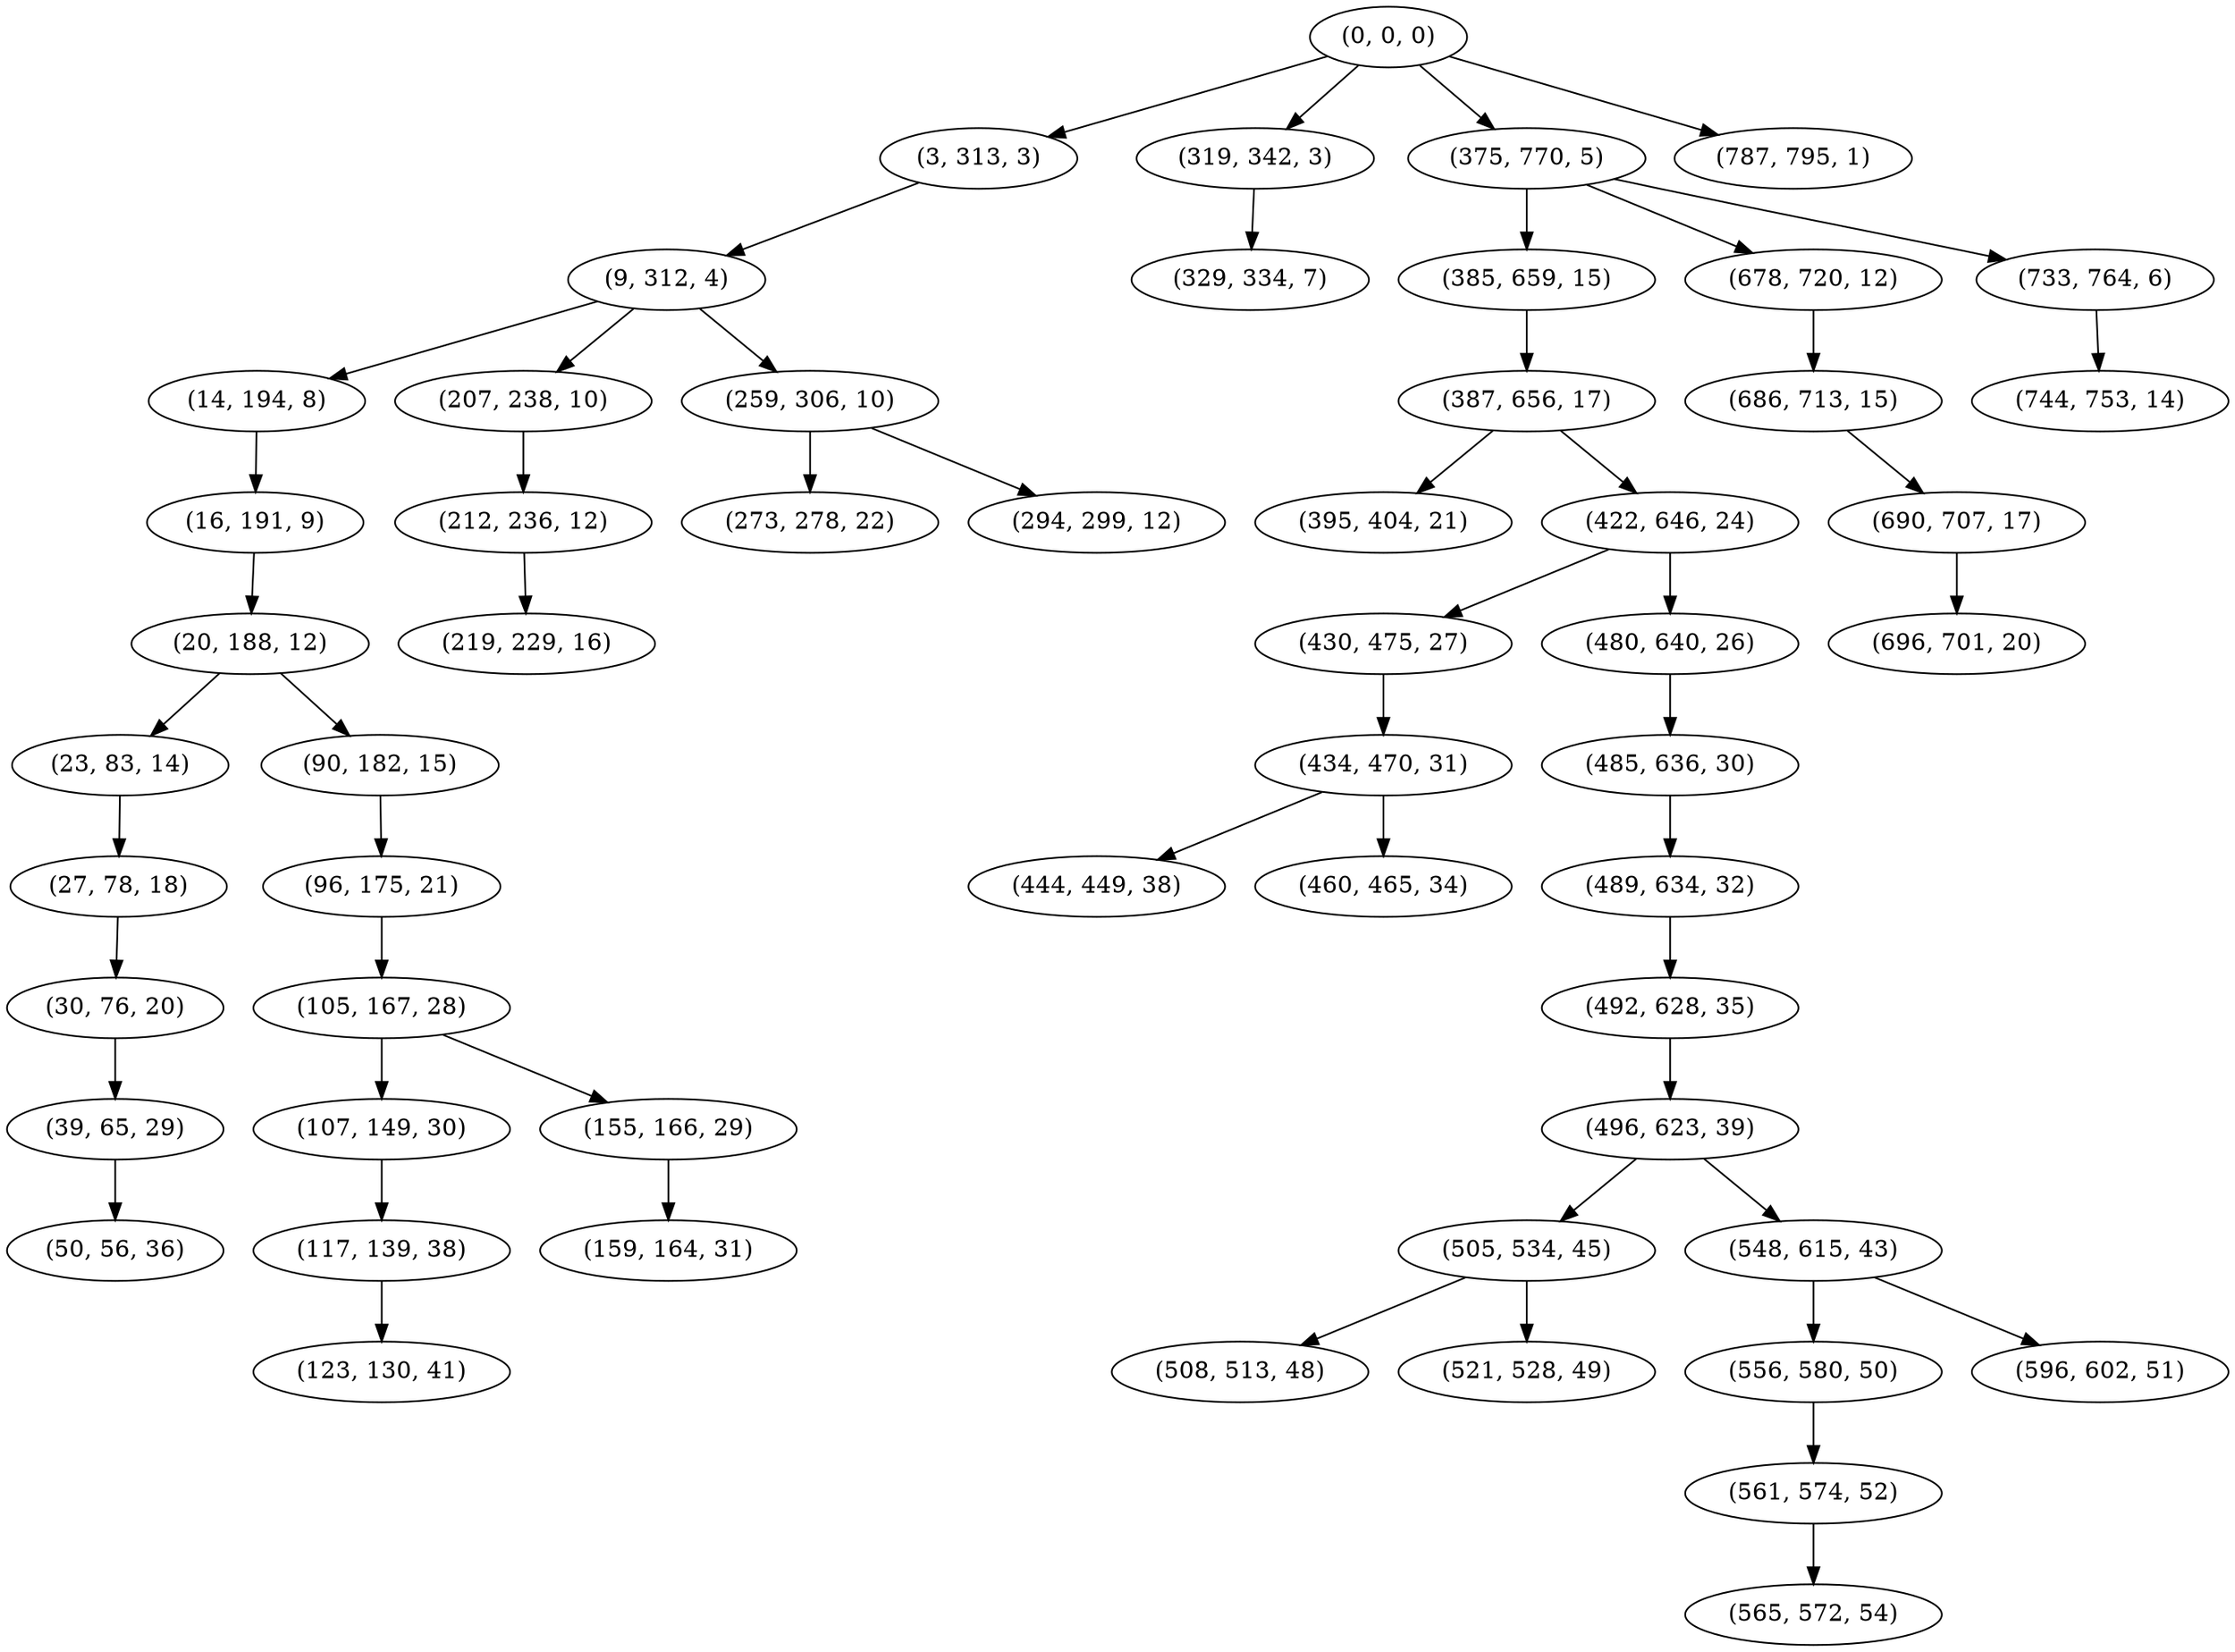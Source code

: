 digraph tree {
    "(0, 0, 0)";
    "(3, 313, 3)";
    "(9, 312, 4)";
    "(14, 194, 8)";
    "(16, 191, 9)";
    "(20, 188, 12)";
    "(23, 83, 14)";
    "(27, 78, 18)";
    "(30, 76, 20)";
    "(39, 65, 29)";
    "(50, 56, 36)";
    "(90, 182, 15)";
    "(96, 175, 21)";
    "(105, 167, 28)";
    "(107, 149, 30)";
    "(117, 139, 38)";
    "(123, 130, 41)";
    "(155, 166, 29)";
    "(159, 164, 31)";
    "(207, 238, 10)";
    "(212, 236, 12)";
    "(219, 229, 16)";
    "(259, 306, 10)";
    "(273, 278, 22)";
    "(294, 299, 12)";
    "(319, 342, 3)";
    "(329, 334, 7)";
    "(375, 770, 5)";
    "(385, 659, 15)";
    "(387, 656, 17)";
    "(395, 404, 21)";
    "(422, 646, 24)";
    "(430, 475, 27)";
    "(434, 470, 31)";
    "(444, 449, 38)";
    "(460, 465, 34)";
    "(480, 640, 26)";
    "(485, 636, 30)";
    "(489, 634, 32)";
    "(492, 628, 35)";
    "(496, 623, 39)";
    "(505, 534, 45)";
    "(508, 513, 48)";
    "(521, 528, 49)";
    "(548, 615, 43)";
    "(556, 580, 50)";
    "(561, 574, 52)";
    "(565, 572, 54)";
    "(596, 602, 51)";
    "(678, 720, 12)";
    "(686, 713, 15)";
    "(690, 707, 17)";
    "(696, 701, 20)";
    "(733, 764, 6)";
    "(744, 753, 14)";
    "(787, 795, 1)";
    "(0, 0, 0)" -> "(3, 313, 3)";
    "(0, 0, 0)" -> "(319, 342, 3)";
    "(0, 0, 0)" -> "(375, 770, 5)";
    "(0, 0, 0)" -> "(787, 795, 1)";
    "(3, 313, 3)" -> "(9, 312, 4)";
    "(9, 312, 4)" -> "(14, 194, 8)";
    "(9, 312, 4)" -> "(207, 238, 10)";
    "(9, 312, 4)" -> "(259, 306, 10)";
    "(14, 194, 8)" -> "(16, 191, 9)";
    "(16, 191, 9)" -> "(20, 188, 12)";
    "(20, 188, 12)" -> "(23, 83, 14)";
    "(20, 188, 12)" -> "(90, 182, 15)";
    "(23, 83, 14)" -> "(27, 78, 18)";
    "(27, 78, 18)" -> "(30, 76, 20)";
    "(30, 76, 20)" -> "(39, 65, 29)";
    "(39, 65, 29)" -> "(50, 56, 36)";
    "(90, 182, 15)" -> "(96, 175, 21)";
    "(96, 175, 21)" -> "(105, 167, 28)";
    "(105, 167, 28)" -> "(107, 149, 30)";
    "(105, 167, 28)" -> "(155, 166, 29)";
    "(107, 149, 30)" -> "(117, 139, 38)";
    "(117, 139, 38)" -> "(123, 130, 41)";
    "(155, 166, 29)" -> "(159, 164, 31)";
    "(207, 238, 10)" -> "(212, 236, 12)";
    "(212, 236, 12)" -> "(219, 229, 16)";
    "(259, 306, 10)" -> "(273, 278, 22)";
    "(259, 306, 10)" -> "(294, 299, 12)";
    "(319, 342, 3)" -> "(329, 334, 7)";
    "(375, 770, 5)" -> "(385, 659, 15)";
    "(375, 770, 5)" -> "(678, 720, 12)";
    "(375, 770, 5)" -> "(733, 764, 6)";
    "(385, 659, 15)" -> "(387, 656, 17)";
    "(387, 656, 17)" -> "(395, 404, 21)";
    "(387, 656, 17)" -> "(422, 646, 24)";
    "(422, 646, 24)" -> "(430, 475, 27)";
    "(422, 646, 24)" -> "(480, 640, 26)";
    "(430, 475, 27)" -> "(434, 470, 31)";
    "(434, 470, 31)" -> "(444, 449, 38)";
    "(434, 470, 31)" -> "(460, 465, 34)";
    "(480, 640, 26)" -> "(485, 636, 30)";
    "(485, 636, 30)" -> "(489, 634, 32)";
    "(489, 634, 32)" -> "(492, 628, 35)";
    "(492, 628, 35)" -> "(496, 623, 39)";
    "(496, 623, 39)" -> "(505, 534, 45)";
    "(496, 623, 39)" -> "(548, 615, 43)";
    "(505, 534, 45)" -> "(508, 513, 48)";
    "(505, 534, 45)" -> "(521, 528, 49)";
    "(548, 615, 43)" -> "(556, 580, 50)";
    "(548, 615, 43)" -> "(596, 602, 51)";
    "(556, 580, 50)" -> "(561, 574, 52)";
    "(561, 574, 52)" -> "(565, 572, 54)";
    "(678, 720, 12)" -> "(686, 713, 15)";
    "(686, 713, 15)" -> "(690, 707, 17)";
    "(690, 707, 17)" -> "(696, 701, 20)";
    "(733, 764, 6)" -> "(744, 753, 14)";
}
